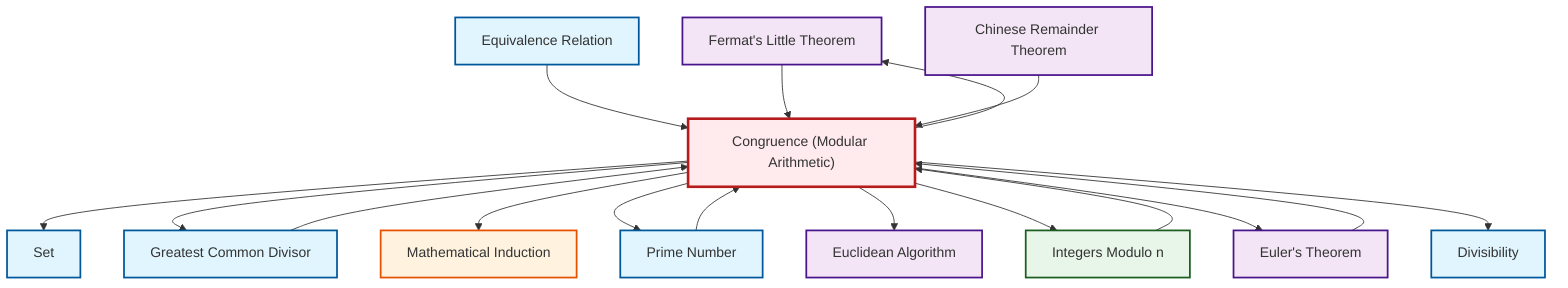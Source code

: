 graph TD
    classDef definition fill:#e1f5fe,stroke:#01579b,stroke-width:2px
    classDef theorem fill:#f3e5f5,stroke:#4a148c,stroke-width:2px
    classDef axiom fill:#fff3e0,stroke:#e65100,stroke-width:2px
    classDef example fill:#e8f5e9,stroke:#1b5e20,stroke-width:2px
    classDef current fill:#ffebee,stroke:#b71c1c,stroke-width:3px
    thm-euclidean-algorithm["Euclidean Algorithm"]:::theorem
    thm-fermat-little["Fermat's Little Theorem"]:::theorem
    def-congruence["Congruence (Modular Arithmetic)"]:::definition
    ex-quotient-integers-mod-n["Integers Modulo n"]:::example
    ax-induction["Mathematical Induction"]:::axiom
    thm-euler["Euler's Theorem"]:::theorem
    def-equivalence-relation["Equivalence Relation"]:::definition
    def-divisibility["Divisibility"]:::definition
    def-set["Set"]:::definition
    def-prime["Prime Number"]:::definition
    thm-chinese-remainder["Chinese Remainder Theorem"]:::theorem
    def-gcd["Greatest Common Divisor"]:::definition
    ex-quotient-integers-mod-n --> def-congruence
    def-congruence --> def-set
    def-congruence --> def-gcd
    def-congruence --> thm-fermat-little
    def-gcd --> def-congruence
    def-equivalence-relation --> def-congruence
    def-prime --> def-congruence
    def-congruence --> ax-induction
    def-congruence --> def-prime
    def-congruence --> thm-euclidean-algorithm
    def-congruence --> ex-quotient-integers-mod-n
    def-congruence --> thm-euler
    thm-fermat-little --> def-congruence
    thm-euler --> def-congruence
    thm-chinese-remainder --> def-congruence
    def-congruence --> def-divisibility
    class def-congruence current